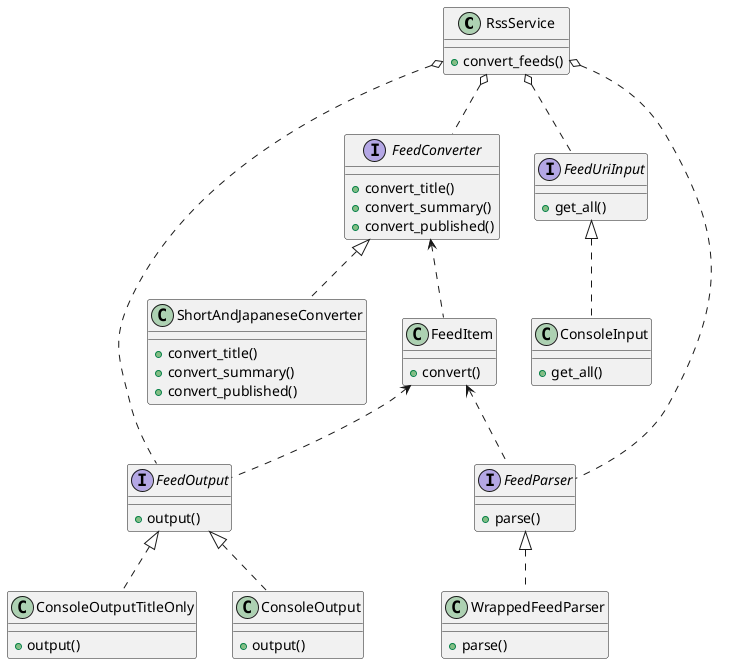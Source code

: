 @startuml{rss-oop-sample.png}


Class RssService {
    + convert_feeds()
}

Interface FeedConverter {
    + convert_title()
    + convert_summary()
    + convert_published()
}

Interface FeedUriInput {
    + get_all()
}

Interface FeedOutput {
    + output()
}

Interface FeedParser {
    + parse()
}

Class FeedItem {
    + convert()
}

Class ShortAndJapaneseConverter {
    + convert_title()
    + convert_summary()
    + convert_published()
}

Class ConsoleInput {
    + get_all()
}

Class ConsoleOutput {
    + output()
}

Class ConsoleOutputTitleOnly {
    + output()
}

Class WrappedFeedParser {
    + parse()
}

FeedConverter <|.. ShortAndJapaneseConverter
FeedUriInput <|.. ConsoleInput
FeedOutput <|.. ConsoleOutput
FeedOutput <|.. ConsoleOutputTitleOnly
FeedParser <|.. WrappedFeedParser
RssService o.. FeedConverter
RssService o.. FeedUriInput
RssService o.. FeedOutput
RssService o.. FeedParser
FeedItem <.. FeedParser
FeedItem <.. FeedOutput
FeedConverter <.. FeedItem


@enduml
